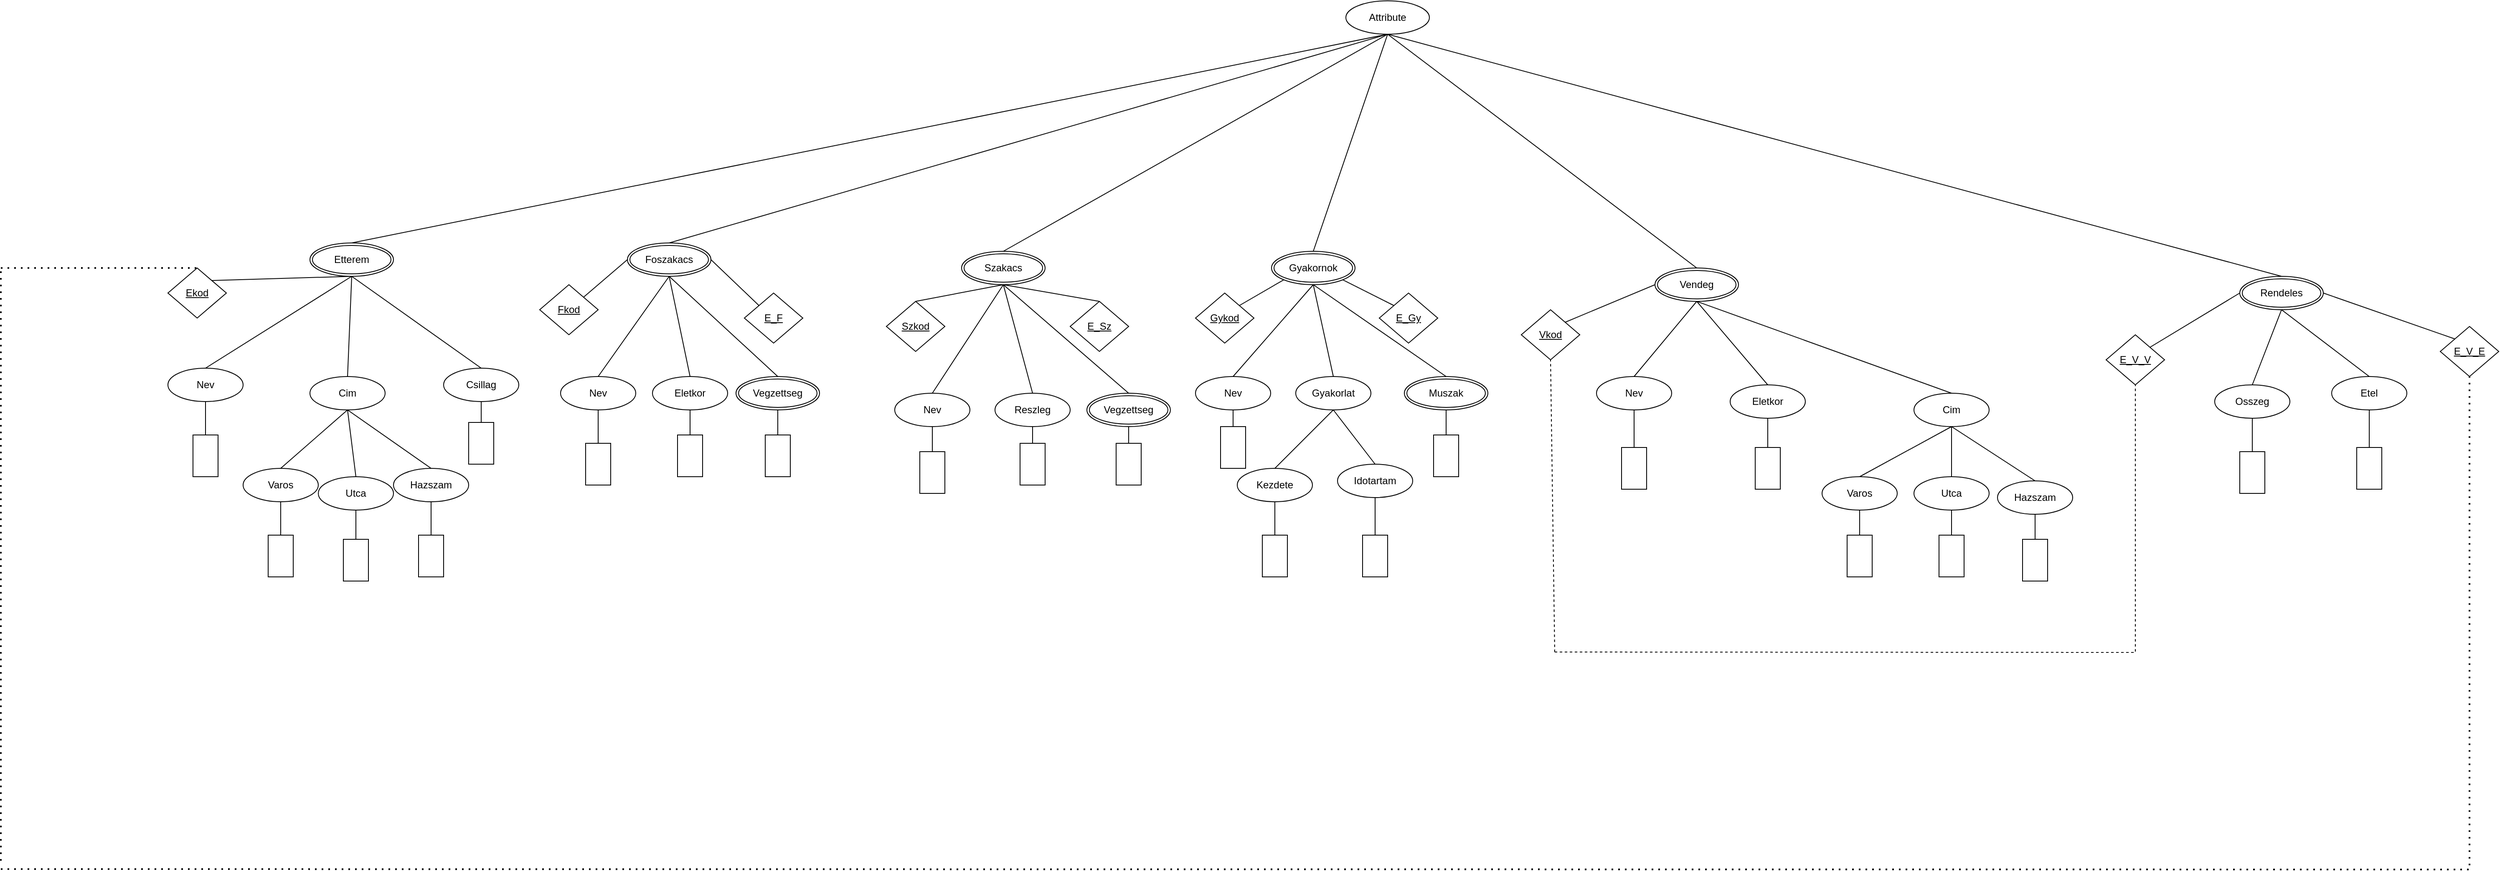 <mxfile version="26.1.3">
  <diagram name="1 oldal" id="F2Vj27kA41SZQ0UNzV0-">
    <mxGraphModel dx="2927" dy="2283" grid="1" gridSize="10" guides="1" tooltips="1" connect="1" arrows="1" fold="1" page="1" pageScale="1" pageWidth="827" pageHeight="1169" math="0" shadow="0">
      <root>
        <mxCell id="0" />
        <mxCell id="1" parent="0" />
        <mxCell id="nWkcbd3g35BIflJlZbBs-1" value="Attribute" style="ellipse;whiteSpace=wrap;html=1;align=center;" vertex="1" parent="1">
          <mxGeometry x="1330" y="-110" width="100" height="40" as="geometry" />
        </mxCell>
        <mxCell id="nWkcbd3g35BIflJlZbBs-2" value="Etterem" style="ellipse;shape=doubleEllipse;margin=3;whiteSpace=wrap;html=1;align=center;" vertex="1" parent="1">
          <mxGeometry x="90" y="180" width="100" height="40" as="geometry" />
        </mxCell>
        <mxCell id="nWkcbd3g35BIflJlZbBs-3" value="Foszakacs" style="ellipse;shape=doubleEllipse;margin=3;whiteSpace=wrap;html=1;align=center;" vertex="1" parent="1">
          <mxGeometry x="470" y="180" width="100" height="40" as="geometry" />
        </mxCell>
        <mxCell id="nWkcbd3g35BIflJlZbBs-4" value="Gyakornok" style="ellipse;shape=doubleEllipse;margin=3;whiteSpace=wrap;html=1;align=center;" vertex="1" parent="1">
          <mxGeometry x="1241" y="190" width="100" height="40" as="geometry" />
        </mxCell>
        <mxCell id="nWkcbd3g35BIflJlZbBs-5" value="Szakacs" style="ellipse;shape=doubleEllipse;margin=3;whiteSpace=wrap;html=1;align=center;" vertex="1" parent="1">
          <mxGeometry x="870" y="190" width="100" height="40" as="geometry" />
        </mxCell>
        <mxCell id="nWkcbd3g35BIflJlZbBs-6" value="Vendeg" style="ellipse;shape=doubleEllipse;margin=3;whiteSpace=wrap;html=1;align=center;" vertex="1" parent="1">
          <mxGeometry x="1700" y="210" width="100" height="40" as="geometry" />
        </mxCell>
        <mxCell id="nWkcbd3g35BIflJlZbBs-7" value="&lt;u&gt;Ekod&lt;/u&gt;" style="shape=rhombus;perimeter=rhombusPerimeter;whiteSpace=wrap;html=1;align=center;" vertex="1" parent="1">
          <mxGeometry x="-80" y="210" width="70" height="60" as="geometry" />
        </mxCell>
        <mxCell id="nWkcbd3g35BIflJlZbBs-8" value="Nev" style="ellipse;whiteSpace=wrap;html=1;align=center;" vertex="1" parent="1">
          <mxGeometry x="-80" y="330" width="90" height="40" as="geometry" />
        </mxCell>
        <mxCell id="nWkcbd3g35BIflJlZbBs-9" value="Cim" style="ellipse;whiteSpace=wrap;html=1;align=center;" vertex="1" parent="1">
          <mxGeometry x="90" y="340" width="90" height="40" as="geometry" />
        </mxCell>
        <mxCell id="nWkcbd3g35BIflJlZbBs-10" value="Csillag" style="ellipse;whiteSpace=wrap;html=1;align=center;" vertex="1" parent="1">
          <mxGeometry x="250" y="330" width="90" height="40" as="geometry" />
        </mxCell>
        <mxCell id="nWkcbd3g35BIflJlZbBs-11" value="Varos" style="ellipse;whiteSpace=wrap;html=1;align=center;" vertex="1" parent="1">
          <mxGeometry x="10" y="450" width="90" height="40" as="geometry" />
        </mxCell>
        <mxCell id="nWkcbd3g35BIflJlZbBs-12" value="Utca" style="ellipse;whiteSpace=wrap;html=1;align=center;" vertex="1" parent="1">
          <mxGeometry x="100" y="460" width="90" height="40" as="geometry" />
        </mxCell>
        <mxCell id="nWkcbd3g35BIflJlZbBs-13" value="Hazszam" style="ellipse;whiteSpace=wrap;html=1;align=center;" vertex="1" parent="1">
          <mxGeometry x="190" y="450" width="90" height="40" as="geometry" />
        </mxCell>
        <mxCell id="nWkcbd3g35BIflJlZbBs-16" value="" style="rounded=0;whiteSpace=wrap;html=1;" vertex="1" parent="1">
          <mxGeometry x="40" y="530" width="30" height="50" as="geometry" />
        </mxCell>
        <mxCell id="nWkcbd3g35BIflJlZbBs-17" value="" style="rounded=0;whiteSpace=wrap;html=1;" vertex="1" parent="1">
          <mxGeometry x="130" y="535" width="30" height="50" as="geometry" />
        </mxCell>
        <mxCell id="nWkcbd3g35BIflJlZbBs-18" value="" style="rounded=0;whiteSpace=wrap;html=1;" vertex="1" parent="1">
          <mxGeometry x="220" y="530" width="30" height="50" as="geometry" />
        </mxCell>
        <mxCell id="nWkcbd3g35BIflJlZbBs-19" value="" style="rounded=0;whiteSpace=wrap;html=1;" vertex="1" parent="1">
          <mxGeometry x="-50" y="410" width="30" height="50" as="geometry" />
        </mxCell>
        <mxCell id="nWkcbd3g35BIflJlZbBs-20" value="" style="rounded=0;whiteSpace=wrap;html=1;" vertex="1" parent="1">
          <mxGeometry x="280" y="395" width="30" height="50" as="geometry" />
        </mxCell>
        <mxCell id="nWkcbd3g35BIflJlZbBs-21" value="&lt;u&gt;Fkod&lt;/u&gt;" style="shape=rhombus;perimeter=rhombusPerimeter;whiteSpace=wrap;html=1;align=center;" vertex="1" parent="1">
          <mxGeometry x="365" y="230" width="70" height="60" as="geometry" />
        </mxCell>
        <mxCell id="nWkcbd3g35BIflJlZbBs-22" value="&lt;u&gt;E_F&lt;/u&gt;" style="shape=rhombus;perimeter=rhombusPerimeter;whiteSpace=wrap;html=1;align=center;" vertex="1" parent="1">
          <mxGeometry x="610" y="240" width="70" height="60" as="geometry" />
        </mxCell>
        <mxCell id="nWkcbd3g35BIflJlZbBs-23" value="Nev" style="ellipse;whiteSpace=wrap;html=1;align=center;" vertex="1" parent="1">
          <mxGeometry x="390" y="340" width="90" height="40" as="geometry" />
        </mxCell>
        <mxCell id="nWkcbd3g35BIflJlZbBs-24" value="Eletkor" style="ellipse;whiteSpace=wrap;html=1;align=center;" vertex="1" parent="1">
          <mxGeometry x="500" y="340" width="90" height="40" as="geometry" />
        </mxCell>
        <mxCell id="nWkcbd3g35BIflJlZbBs-26" value="&lt;u&gt;Szkod&lt;/u&gt;" style="shape=rhombus;perimeter=rhombusPerimeter;whiteSpace=wrap;html=1;align=center;" vertex="1" parent="1">
          <mxGeometry x="780" y="250" width="70" height="60" as="geometry" />
        </mxCell>
        <mxCell id="nWkcbd3g35BIflJlZbBs-27" value="&lt;u&gt;E_Sz&lt;/u&gt;" style="shape=rhombus;perimeter=rhombusPerimeter;whiteSpace=wrap;html=1;align=center;" vertex="1" parent="1">
          <mxGeometry x="1000" y="250" width="70" height="60" as="geometry" />
        </mxCell>
        <mxCell id="nWkcbd3g35BIflJlZbBs-28" value="Nev" style="ellipse;whiteSpace=wrap;html=1;align=center;" vertex="1" parent="1">
          <mxGeometry x="790" y="360" width="90" height="40" as="geometry" />
        </mxCell>
        <mxCell id="nWkcbd3g35BIflJlZbBs-29" value="Reszleg" style="ellipse;whiteSpace=wrap;html=1;align=center;" vertex="1" parent="1">
          <mxGeometry x="910" y="360" width="90" height="40" as="geometry" />
        </mxCell>
        <mxCell id="nWkcbd3g35BIflJlZbBs-31" value="Vegzettseg" style="ellipse;shape=doubleEllipse;margin=3;whiteSpace=wrap;html=1;align=center;" vertex="1" parent="1">
          <mxGeometry x="1020" y="360" width="100" height="40" as="geometry" />
        </mxCell>
        <mxCell id="nWkcbd3g35BIflJlZbBs-32" value="" style="rounded=0;whiteSpace=wrap;html=1;" vertex="1" parent="1">
          <mxGeometry x="820" y="430" width="30" height="50" as="geometry" />
        </mxCell>
        <mxCell id="nWkcbd3g35BIflJlZbBs-33" value="" style="rounded=0;whiteSpace=wrap;html=1;" vertex="1" parent="1">
          <mxGeometry x="940" y="420" width="30" height="50" as="geometry" />
        </mxCell>
        <mxCell id="nWkcbd3g35BIflJlZbBs-34" value="" style="rounded=0;whiteSpace=wrap;html=1;" vertex="1" parent="1">
          <mxGeometry x="1055" y="420" width="30" height="50" as="geometry" />
        </mxCell>
        <mxCell id="nWkcbd3g35BIflJlZbBs-35" value="" style="rounded=0;whiteSpace=wrap;html=1;" vertex="1" parent="1">
          <mxGeometry x="420" y="420" width="30" height="50" as="geometry" />
        </mxCell>
        <mxCell id="nWkcbd3g35BIflJlZbBs-36" value="" style="rounded=0;whiteSpace=wrap;html=1;" vertex="1" parent="1">
          <mxGeometry x="530" y="410" width="30" height="50" as="geometry" />
        </mxCell>
        <mxCell id="nWkcbd3g35BIflJlZbBs-37" value="" style="rounded=0;whiteSpace=wrap;html=1;" vertex="1" parent="1">
          <mxGeometry x="635" y="410" width="30" height="50" as="geometry" />
        </mxCell>
        <mxCell id="nWkcbd3g35BIflJlZbBs-38" value="" style="endArrow=none;html=1;rounded=0;exitX=0.5;exitY=1;exitDx=0;exitDy=0;entryX=0.5;entryY=0;entryDx=0;entryDy=0;" edge="1" parent="1" source="nWkcbd3g35BIflJlZbBs-5" target="nWkcbd3g35BIflJlZbBs-27">
          <mxGeometry width="50" height="50" relative="1" as="geometry">
            <mxPoint x="1030" y="270" as="sourcePoint" />
            <mxPoint x="1080" y="220" as="targetPoint" />
          </mxGeometry>
        </mxCell>
        <mxCell id="nWkcbd3g35BIflJlZbBs-39" value="" style="endArrow=none;html=1;rounded=0;exitX=0.5;exitY=0;exitDx=0;exitDy=0;entryX=0.5;entryY=1;entryDx=0;entryDy=0;" edge="1" parent="1" source="nWkcbd3g35BIflJlZbBs-26" target="nWkcbd3g35BIflJlZbBs-5">
          <mxGeometry width="50" height="50" relative="1" as="geometry">
            <mxPoint x="1030" y="270" as="sourcePoint" />
            <mxPoint x="1080" y="220" as="targetPoint" />
          </mxGeometry>
        </mxCell>
        <mxCell id="nWkcbd3g35BIflJlZbBs-40" value="" style="endArrow=none;html=1;rounded=0;exitX=0.5;exitY=0;exitDx=0;exitDy=0;entryX=0.5;entryY=1;entryDx=0;entryDy=0;" edge="1" parent="1" source="nWkcbd3g35BIflJlZbBs-28" target="nWkcbd3g35BIflJlZbBs-5">
          <mxGeometry width="50" height="50" relative="1" as="geometry">
            <mxPoint x="1030" y="270" as="sourcePoint" />
            <mxPoint x="1080" y="220" as="targetPoint" />
          </mxGeometry>
        </mxCell>
        <mxCell id="nWkcbd3g35BIflJlZbBs-42" value="&lt;u&gt;Gykod&lt;/u&gt;" style="shape=rhombus;perimeter=rhombusPerimeter;whiteSpace=wrap;html=1;align=center;" vertex="1" parent="1">
          <mxGeometry x="1150" y="240" width="70" height="60" as="geometry" />
        </mxCell>
        <mxCell id="nWkcbd3g35BIflJlZbBs-43" value="&lt;u&gt;E_Gy&lt;/u&gt;" style="shape=rhombus;perimeter=rhombusPerimeter;whiteSpace=wrap;html=1;align=center;" vertex="1" parent="1">
          <mxGeometry x="1370" y="240" width="70" height="60" as="geometry" />
        </mxCell>
        <mxCell id="nWkcbd3g35BIflJlZbBs-44" value="Muszak" style="ellipse;shape=doubleEllipse;margin=3;whiteSpace=wrap;html=1;align=center;" vertex="1" parent="1">
          <mxGeometry x="1400" y="340" width="100" height="40" as="geometry" />
        </mxCell>
        <mxCell id="nWkcbd3g35BIflJlZbBs-45" value="Gyakorlat" style="ellipse;whiteSpace=wrap;html=1;align=center;" vertex="1" parent="1">
          <mxGeometry x="1270" y="340" width="90" height="40" as="geometry" />
        </mxCell>
        <mxCell id="nWkcbd3g35BIflJlZbBs-46" value="Nev" style="ellipse;whiteSpace=wrap;html=1;align=center;" vertex="1" parent="1">
          <mxGeometry x="1150" y="340" width="90" height="40" as="geometry" />
        </mxCell>
        <mxCell id="nWkcbd3g35BIflJlZbBs-47" value="Kezdete" style="ellipse;whiteSpace=wrap;html=1;align=center;" vertex="1" parent="1">
          <mxGeometry x="1200" y="450" width="90" height="40" as="geometry" />
        </mxCell>
        <mxCell id="nWkcbd3g35BIflJlZbBs-48" value="Idotartam" style="ellipse;whiteSpace=wrap;html=1;align=center;" vertex="1" parent="1">
          <mxGeometry x="1320" y="445" width="90" height="40" as="geometry" />
        </mxCell>
        <mxCell id="nWkcbd3g35BIflJlZbBs-49" value="" style="rounded=0;whiteSpace=wrap;html=1;" vertex="1" parent="1">
          <mxGeometry x="1180" y="400" width="30" height="50" as="geometry" />
        </mxCell>
        <mxCell id="nWkcbd3g35BIflJlZbBs-50" value="" style="rounded=0;whiteSpace=wrap;html=1;" vertex="1" parent="1">
          <mxGeometry x="1435" y="410" width="30" height="50" as="geometry" />
        </mxCell>
        <mxCell id="nWkcbd3g35BIflJlZbBs-51" value="" style="rounded=0;whiteSpace=wrap;html=1;" vertex="1" parent="1">
          <mxGeometry x="1230" y="530" width="30" height="50" as="geometry" />
        </mxCell>
        <mxCell id="nWkcbd3g35BIflJlZbBs-52" value="" style="rounded=0;whiteSpace=wrap;html=1;" vertex="1" parent="1">
          <mxGeometry x="1350" y="530" width="30" height="50" as="geometry" />
        </mxCell>
        <mxCell id="nWkcbd3g35BIflJlZbBs-53" value="" style="endArrow=none;html=1;rounded=0;entryX=0.5;entryY=1;entryDx=0;entryDy=0;exitX=0.5;exitY=0;exitDx=0;exitDy=0;" edge="1" parent="1" source="nWkcbd3g35BIflJlZbBs-29" target="nWkcbd3g35BIflJlZbBs-5">
          <mxGeometry width="50" height="50" relative="1" as="geometry">
            <mxPoint x="1100" y="380" as="sourcePoint" />
            <mxPoint x="1150" y="330" as="targetPoint" />
          </mxGeometry>
        </mxCell>
        <mxCell id="nWkcbd3g35BIflJlZbBs-54" value="&lt;u&gt;Vkod&lt;/u&gt;" style="shape=rhombus;perimeter=rhombusPerimeter;whiteSpace=wrap;html=1;align=center;" vertex="1" parent="1">
          <mxGeometry x="1540" y="260" width="70" height="60" as="geometry" />
        </mxCell>
        <mxCell id="nWkcbd3g35BIflJlZbBs-55" value="Nev" style="ellipse;whiteSpace=wrap;html=1;align=center;" vertex="1" parent="1">
          <mxGeometry x="1630" y="340" width="90" height="40" as="geometry" />
        </mxCell>
        <mxCell id="nWkcbd3g35BIflJlZbBs-56" value="Eletkor" style="ellipse;whiteSpace=wrap;html=1;align=center;" vertex="1" parent="1">
          <mxGeometry x="1790" y="350" width="90" height="40" as="geometry" />
        </mxCell>
        <mxCell id="nWkcbd3g35BIflJlZbBs-57" value="Cim" style="ellipse;whiteSpace=wrap;html=1;align=center;" vertex="1" parent="1">
          <mxGeometry x="2010" y="360" width="90" height="40" as="geometry" />
        </mxCell>
        <mxCell id="nWkcbd3g35BIflJlZbBs-58" value="Varos" style="ellipse;whiteSpace=wrap;html=1;align=center;" vertex="1" parent="1">
          <mxGeometry x="1900" y="460" width="90" height="40" as="geometry" />
        </mxCell>
        <mxCell id="nWkcbd3g35BIflJlZbBs-59" value="Utca" style="ellipse;whiteSpace=wrap;html=1;align=center;" vertex="1" parent="1">
          <mxGeometry x="2010" y="460" width="90" height="40" as="geometry" />
        </mxCell>
        <mxCell id="nWkcbd3g35BIflJlZbBs-60" value="Hazszam" style="ellipse;whiteSpace=wrap;html=1;align=center;" vertex="1" parent="1">
          <mxGeometry x="2110" y="465" width="90" height="40" as="geometry" />
        </mxCell>
        <mxCell id="nWkcbd3g35BIflJlZbBs-61" value="" style="rounded=0;whiteSpace=wrap;html=1;" vertex="1" parent="1">
          <mxGeometry x="1660" y="425" width="30" height="50" as="geometry" />
        </mxCell>
        <mxCell id="nWkcbd3g35BIflJlZbBs-62" value="" style="rounded=0;whiteSpace=wrap;html=1;" vertex="1" parent="1">
          <mxGeometry x="1820" y="425" width="30" height="50" as="geometry" />
        </mxCell>
        <mxCell id="nWkcbd3g35BIflJlZbBs-63" value="" style="rounded=0;whiteSpace=wrap;html=1;" vertex="1" parent="1">
          <mxGeometry x="1930" y="530" width="30" height="50" as="geometry" />
        </mxCell>
        <mxCell id="nWkcbd3g35BIflJlZbBs-64" value="" style="rounded=0;whiteSpace=wrap;html=1;" vertex="1" parent="1">
          <mxGeometry x="2040" y="530" width="30" height="50" as="geometry" />
        </mxCell>
        <mxCell id="nWkcbd3g35BIflJlZbBs-65" value="" style="rounded=0;whiteSpace=wrap;html=1;" vertex="1" parent="1">
          <mxGeometry x="2140" y="535" width="30" height="50" as="geometry" />
        </mxCell>
        <mxCell id="nWkcbd3g35BIflJlZbBs-66" value="Rendeles" style="ellipse;shape=doubleEllipse;margin=3;whiteSpace=wrap;html=1;align=center;" vertex="1" parent="1">
          <mxGeometry x="2400" y="220" width="100" height="40" as="geometry" />
        </mxCell>
        <mxCell id="nWkcbd3g35BIflJlZbBs-67" value="&lt;u&gt;E_V_V&lt;/u&gt;" style="shape=rhombus;perimeter=rhombusPerimeter;whiteSpace=wrap;html=1;align=center;" vertex="1" parent="1">
          <mxGeometry x="2240" y="290" width="70" height="60" as="geometry" />
        </mxCell>
        <mxCell id="nWkcbd3g35BIflJlZbBs-68" value="Osszeg" style="ellipse;whiteSpace=wrap;html=1;align=center;" vertex="1" parent="1">
          <mxGeometry x="2370" y="350" width="90" height="40" as="geometry" />
        </mxCell>
        <mxCell id="nWkcbd3g35BIflJlZbBs-69" value="Etel" style="ellipse;whiteSpace=wrap;html=1;align=center;" vertex="1" parent="1">
          <mxGeometry x="2510" y="340" width="90" height="40" as="geometry" />
        </mxCell>
        <mxCell id="nWkcbd3g35BIflJlZbBs-70" value="" style="rounded=0;whiteSpace=wrap;html=1;" vertex="1" parent="1">
          <mxGeometry x="2400" y="430" width="30" height="50" as="geometry" />
        </mxCell>
        <mxCell id="nWkcbd3g35BIflJlZbBs-71" value="" style="rounded=0;whiteSpace=wrap;html=1;" vertex="1" parent="1">
          <mxGeometry x="2540" y="425" width="30" height="50" as="geometry" />
        </mxCell>
        <mxCell id="nWkcbd3g35BIflJlZbBs-72" value="&lt;u&gt;E_V_E&lt;/u&gt;" style="shape=rhombus;perimeter=rhombusPerimeter;whiteSpace=wrap;html=1;align=center;" vertex="1" parent="1">
          <mxGeometry x="2640" y="280" width="70" height="60" as="geometry" />
        </mxCell>
        <mxCell id="nWkcbd3g35BIflJlZbBs-73" value="" style="endArrow=none;html=1;rounded=0;entryX=0.5;entryY=1;entryDx=0;entryDy=0;exitX=0.5;exitY=0;exitDx=0;exitDy=0;" edge="1" parent="1" source="nWkcbd3g35BIflJlZbBs-68" target="nWkcbd3g35BIflJlZbBs-66">
          <mxGeometry width="50" height="50" relative="1" as="geometry">
            <mxPoint x="2510" y="410" as="sourcePoint" />
            <mxPoint x="2560" y="360" as="targetPoint" />
          </mxGeometry>
        </mxCell>
        <mxCell id="nWkcbd3g35BIflJlZbBs-74" value="" style="endArrow=none;html=1;rounded=0;entryX=0.5;entryY=1;entryDx=0;entryDy=0;exitX=0.5;exitY=0;exitDx=0;exitDy=0;" edge="1" parent="1" source="nWkcbd3g35BIflJlZbBs-69" target="nWkcbd3g35BIflJlZbBs-66">
          <mxGeometry width="50" height="50" relative="1" as="geometry">
            <mxPoint x="2510" y="410" as="sourcePoint" />
            <mxPoint x="2560" y="360" as="targetPoint" />
          </mxGeometry>
        </mxCell>
        <mxCell id="nWkcbd3g35BIflJlZbBs-75" value="" style="endArrow=none;html=1;rounded=0;entryX=1;entryY=0;entryDx=0;entryDy=0;exitX=0;exitY=0.5;exitDx=0;exitDy=0;" edge="1" parent="1" source="nWkcbd3g35BIflJlZbBs-66" target="nWkcbd3g35BIflJlZbBs-67">
          <mxGeometry width="50" height="50" relative="1" as="geometry">
            <mxPoint x="2425" y="360" as="sourcePoint" />
            <mxPoint x="2460" y="270" as="targetPoint" />
          </mxGeometry>
        </mxCell>
        <mxCell id="nWkcbd3g35BIflJlZbBs-76" value="" style="endArrow=none;html=1;rounded=0;entryX=1;entryY=0.5;entryDx=0;entryDy=0;exitX=0;exitY=0;exitDx=0;exitDy=0;" edge="1" parent="1" source="nWkcbd3g35BIflJlZbBs-72" target="nWkcbd3g35BIflJlZbBs-66">
          <mxGeometry width="50" height="50" relative="1" as="geometry">
            <mxPoint x="2435" y="370" as="sourcePoint" />
            <mxPoint x="2470" y="280" as="targetPoint" />
          </mxGeometry>
        </mxCell>
        <mxCell id="nWkcbd3g35BIflJlZbBs-77" value="" style="endArrow=none;html=1;rounded=0;entryX=0.5;entryY=1;entryDx=0;entryDy=0;exitX=0.5;exitY=0;exitDx=0;exitDy=0;" edge="1" parent="1" source="nWkcbd3g35BIflJlZbBs-70" target="nWkcbd3g35BIflJlZbBs-68">
          <mxGeometry width="50" height="50" relative="1" as="geometry">
            <mxPoint x="2445" y="380" as="sourcePoint" />
            <mxPoint x="2480" y="290" as="targetPoint" />
          </mxGeometry>
        </mxCell>
        <mxCell id="nWkcbd3g35BIflJlZbBs-78" value="" style="endArrow=none;html=1;rounded=0;entryX=0.5;entryY=1;entryDx=0;entryDy=0;exitX=0.5;exitY=0;exitDx=0;exitDy=0;" edge="1" parent="1" source="nWkcbd3g35BIflJlZbBs-71" target="nWkcbd3g35BIflJlZbBs-69">
          <mxGeometry width="50" height="50" relative="1" as="geometry">
            <mxPoint x="2455" y="390" as="sourcePoint" />
            <mxPoint x="2490" y="300" as="targetPoint" />
          </mxGeometry>
        </mxCell>
        <mxCell id="nWkcbd3g35BIflJlZbBs-79" value="" style="endArrow=none;html=1;rounded=0;entryX=0.5;entryY=1;entryDx=0;entryDy=0;exitX=0.5;exitY=0;exitDx=0;exitDy=0;" edge="1" parent="1" source="nWkcbd3g35BIflJlZbBs-55" target="nWkcbd3g35BIflJlZbBs-6">
          <mxGeometry width="50" height="50" relative="1" as="geometry">
            <mxPoint x="1880" y="410" as="sourcePoint" />
            <mxPoint x="1930" y="360" as="targetPoint" />
          </mxGeometry>
        </mxCell>
        <mxCell id="nWkcbd3g35BIflJlZbBs-80" value="" style="endArrow=none;html=1;rounded=0;exitX=0.5;exitY=0;exitDx=0;exitDy=0;entryX=0.5;entryY=1;entryDx=0;entryDy=0;" edge="1" parent="1" source="nWkcbd3g35BIflJlZbBs-56" target="nWkcbd3g35BIflJlZbBs-6">
          <mxGeometry width="50" height="50" relative="1" as="geometry">
            <mxPoint x="1735" y="360" as="sourcePoint" />
            <mxPoint x="1760" y="260" as="targetPoint" />
          </mxGeometry>
        </mxCell>
        <mxCell id="nWkcbd3g35BIflJlZbBs-81" value="" style="endArrow=none;html=1;rounded=0;entryX=0.5;entryY=1;entryDx=0;entryDy=0;exitX=0.5;exitY=0;exitDx=0;exitDy=0;" edge="1" parent="1" source="nWkcbd3g35BIflJlZbBs-57" target="nWkcbd3g35BIflJlZbBs-6">
          <mxGeometry width="50" height="50" relative="1" as="geometry">
            <mxPoint x="1745" y="370" as="sourcePoint" />
            <mxPoint x="1770" y="270" as="targetPoint" />
          </mxGeometry>
        </mxCell>
        <mxCell id="nWkcbd3g35BIflJlZbBs-82" value="" style="endArrow=none;html=1;rounded=0;entryX=0.5;entryY=1;entryDx=0;entryDy=0;exitX=0.5;exitY=0;exitDx=0;exitDy=0;" edge="1" parent="1" source="nWkcbd3g35BIflJlZbBs-58" target="nWkcbd3g35BIflJlZbBs-57">
          <mxGeometry width="50" height="50" relative="1" as="geometry">
            <mxPoint x="1755" y="380" as="sourcePoint" />
            <mxPoint x="1780" y="280" as="targetPoint" />
          </mxGeometry>
        </mxCell>
        <mxCell id="nWkcbd3g35BIflJlZbBs-83" value="" style="endArrow=none;html=1;rounded=0;entryX=0.5;entryY=1;entryDx=0;entryDy=0;exitX=0.5;exitY=0;exitDx=0;exitDy=0;" edge="1" parent="1" source="nWkcbd3g35BIflJlZbBs-59" target="nWkcbd3g35BIflJlZbBs-57">
          <mxGeometry width="50" height="50" relative="1" as="geometry">
            <mxPoint x="1955" y="470" as="sourcePoint" />
            <mxPoint x="2065" y="410" as="targetPoint" />
          </mxGeometry>
        </mxCell>
        <mxCell id="nWkcbd3g35BIflJlZbBs-84" value="" style="endArrow=none;html=1;rounded=0;entryX=0.5;entryY=1;entryDx=0;entryDy=0;exitX=0.5;exitY=0;exitDx=0;exitDy=0;" edge="1" parent="1" source="nWkcbd3g35BIflJlZbBs-60" target="nWkcbd3g35BIflJlZbBs-57">
          <mxGeometry width="50" height="50" relative="1" as="geometry">
            <mxPoint x="1965" y="480" as="sourcePoint" />
            <mxPoint x="2075" y="420" as="targetPoint" />
          </mxGeometry>
        </mxCell>
        <mxCell id="nWkcbd3g35BIflJlZbBs-85" value="" style="endArrow=none;html=1;rounded=0;exitX=0.5;exitY=0;exitDx=0;exitDy=0;entryX=0.5;entryY=1;entryDx=0;entryDy=0;" edge="1" parent="1" source="nWkcbd3g35BIflJlZbBs-63" target="nWkcbd3g35BIflJlZbBs-58">
          <mxGeometry width="50" height="50" relative="1" as="geometry">
            <mxPoint x="1880" y="410" as="sourcePoint" />
            <mxPoint x="1930" y="360" as="targetPoint" />
          </mxGeometry>
        </mxCell>
        <mxCell id="nWkcbd3g35BIflJlZbBs-86" value="" style="endArrow=none;html=1;rounded=0;exitX=0.5;exitY=0;exitDx=0;exitDy=0;entryX=0.5;entryY=1;entryDx=0;entryDy=0;" edge="1" parent="1" source="nWkcbd3g35BIflJlZbBs-64" target="nWkcbd3g35BIflJlZbBs-59">
          <mxGeometry width="50" height="50" relative="1" as="geometry">
            <mxPoint x="1955" y="540" as="sourcePoint" />
            <mxPoint x="1955" y="510" as="targetPoint" />
          </mxGeometry>
        </mxCell>
        <mxCell id="nWkcbd3g35BIflJlZbBs-87" value="" style="endArrow=none;html=1;rounded=0;exitX=0.5;exitY=0;exitDx=0;exitDy=0;entryX=0.5;entryY=1;entryDx=0;entryDy=0;" edge="1" parent="1" source="nWkcbd3g35BIflJlZbBs-65" target="nWkcbd3g35BIflJlZbBs-60">
          <mxGeometry width="50" height="50" relative="1" as="geometry">
            <mxPoint x="1965" y="550" as="sourcePoint" />
            <mxPoint x="1965" y="520" as="targetPoint" />
          </mxGeometry>
        </mxCell>
        <mxCell id="nWkcbd3g35BIflJlZbBs-89" value="" style="endArrow=none;html=1;rounded=0;exitX=0.5;exitY=0;exitDx=0;exitDy=0;entryX=0.5;entryY=1;entryDx=0;entryDy=0;" edge="1" parent="1" source="nWkcbd3g35BIflJlZbBs-62" target="nWkcbd3g35BIflJlZbBs-56">
          <mxGeometry width="50" height="50" relative="1" as="geometry">
            <mxPoint x="1880" y="410" as="sourcePoint" />
            <mxPoint x="1930" y="360" as="targetPoint" />
          </mxGeometry>
        </mxCell>
        <mxCell id="nWkcbd3g35BIflJlZbBs-90" value="" style="endArrow=none;html=1;rounded=0;exitX=0.5;exitY=0;exitDx=0;exitDy=0;entryX=0.5;entryY=1;entryDx=0;entryDy=0;" edge="1" parent="1" source="nWkcbd3g35BIflJlZbBs-61" target="nWkcbd3g35BIflJlZbBs-55">
          <mxGeometry width="50" height="50" relative="1" as="geometry">
            <mxPoint x="1845" y="435" as="sourcePoint" />
            <mxPoint x="1845" y="400" as="targetPoint" />
          </mxGeometry>
        </mxCell>
        <mxCell id="nWkcbd3g35BIflJlZbBs-93" value="" style="endArrow=none;html=1;rounded=0;exitX=0.5;exitY=0;exitDx=0;exitDy=0;entryX=0.5;entryY=1;entryDx=0;entryDy=0;" edge="1" parent="1" source="nWkcbd3g35BIflJlZbBs-2" target="nWkcbd3g35BIflJlZbBs-1">
          <mxGeometry width="50" height="50" relative="1" as="geometry">
            <mxPoint x="760" y="390" as="sourcePoint" />
            <mxPoint x="810" y="340" as="targetPoint" />
          </mxGeometry>
        </mxCell>
        <mxCell id="nWkcbd3g35BIflJlZbBs-96" value="" style="endArrow=none;html=1;rounded=0;exitX=0.5;exitY=0;exitDx=0;exitDy=0;entryX=0.5;entryY=1;entryDx=0;entryDy=0;" edge="1" parent="1" source="nWkcbd3g35BIflJlZbBs-3" target="nWkcbd3g35BIflJlZbBs-1">
          <mxGeometry width="50" height="50" relative="1" as="geometry">
            <mxPoint x="150" y="190" as="sourcePoint" />
            <mxPoint x="1390" y="-60" as="targetPoint" />
          </mxGeometry>
        </mxCell>
        <mxCell id="nWkcbd3g35BIflJlZbBs-97" value="" style="endArrow=none;html=1;rounded=0;exitX=0.5;exitY=0;exitDx=0;exitDy=0;entryX=0.5;entryY=1;entryDx=0;entryDy=0;" edge="1" parent="1" source="nWkcbd3g35BIflJlZbBs-5" target="nWkcbd3g35BIflJlZbBs-1">
          <mxGeometry width="50" height="50" relative="1" as="geometry">
            <mxPoint x="160" y="200" as="sourcePoint" />
            <mxPoint x="1400" y="-50" as="targetPoint" />
          </mxGeometry>
        </mxCell>
        <mxCell id="nWkcbd3g35BIflJlZbBs-98" value="" style="endArrow=none;html=1;rounded=0;exitX=0.5;exitY=0;exitDx=0;exitDy=0;entryX=0.5;entryY=1;entryDx=0;entryDy=0;" edge="1" parent="1" source="nWkcbd3g35BIflJlZbBs-4" target="nWkcbd3g35BIflJlZbBs-1">
          <mxGeometry width="50" height="50" relative="1" as="geometry">
            <mxPoint x="930" y="200" as="sourcePoint" />
            <mxPoint x="1390" y="-60" as="targetPoint" />
          </mxGeometry>
        </mxCell>
        <mxCell id="nWkcbd3g35BIflJlZbBs-99" value="" style="endArrow=none;html=1;rounded=0;exitX=0.5;exitY=0;exitDx=0;exitDy=0;entryX=0.5;entryY=1;entryDx=0;entryDy=0;" edge="1" parent="1" source="nWkcbd3g35BIflJlZbBs-6" target="nWkcbd3g35BIflJlZbBs-1">
          <mxGeometry width="50" height="50" relative="1" as="geometry">
            <mxPoint x="940" y="210" as="sourcePoint" />
            <mxPoint x="1400" y="-50" as="targetPoint" />
          </mxGeometry>
        </mxCell>
        <mxCell id="nWkcbd3g35BIflJlZbBs-100" value="" style="endArrow=none;html=1;rounded=0;exitX=0.5;exitY=0;exitDx=0;exitDy=0;entryX=0.5;entryY=1;entryDx=0;entryDy=0;" edge="1" parent="1" source="nWkcbd3g35BIflJlZbBs-66" target="nWkcbd3g35BIflJlZbBs-1">
          <mxGeometry width="50" height="50" relative="1" as="geometry">
            <mxPoint x="1760" y="220" as="sourcePoint" />
            <mxPoint x="1390" y="-60" as="targetPoint" />
          </mxGeometry>
        </mxCell>
        <mxCell id="nWkcbd3g35BIflJlZbBs-101" value="" style="endArrow=none;html=1;rounded=0;exitX=1;exitY=0;exitDx=0;exitDy=0;entryX=0;entryY=1;entryDx=0;entryDy=0;" edge="1" parent="1" source="nWkcbd3g35BIflJlZbBs-42" target="nWkcbd3g35BIflJlZbBs-4">
          <mxGeometry width="50" height="50" relative="1" as="geometry">
            <mxPoint x="1200" y="320" as="sourcePoint" />
            <mxPoint x="1250" y="270" as="targetPoint" />
          </mxGeometry>
        </mxCell>
        <mxCell id="nWkcbd3g35BIflJlZbBs-102" value="" style="endArrow=none;html=1;rounded=0;entryX=1;entryY=1;entryDx=0;entryDy=0;exitX=0;exitY=0;exitDx=0;exitDy=0;" edge="1" parent="1" source="nWkcbd3g35BIflJlZbBs-43" target="nWkcbd3g35BIflJlZbBs-4">
          <mxGeometry width="50" height="50" relative="1" as="geometry">
            <mxPoint x="1200" y="320" as="sourcePoint" />
            <mxPoint x="1250" y="270" as="targetPoint" />
          </mxGeometry>
        </mxCell>
        <mxCell id="nWkcbd3g35BIflJlZbBs-103" value="" style="endArrow=none;html=1;rounded=0;entryX=0;entryY=0.5;entryDx=0;entryDy=0;exitX=1;exitY=0;exitDx=0;exitDy=0;" edge="1" parent="1" source="nWkcbd3g35BIflJlZbBs-54" target="nWkcbd3g35BIflJlZbBs-6">
          <mxGeometry width="50" height="50" relative="1" as="geometry">
            <mxPoint x="1430" y="320" as="sourcePoint" />
            <mxPoint x="1480" y="270" as="targetPoint" />
          </mxGeometry>
        </mxCell>
        <mxCell id="nWkcbd3g35BIflJlZbBs-104" value="" style="endArrow=none;dashed=1;html=1;rounded=0;entryX=0.5;entryY=1;entryDx=0;entryDy=0;edgeStyle=orthogonalEdgeStyle;" edge="1" parent="1" target="nWkcbd3g35BIflJlZbBs-67">
          <mxGeometry width="50" height="50" relative="1" as="geometry">
            <mxPoint x="1580" y="670" as="sourcePoint" />
            <mxPoint x="2080" y="480" as="targetPoint" />
          </mxGeometry>
        </mxCell>
        <mxCell id="nWkcbd3g35BIflJlZbBs-107" value="" style="endArrow=none;html=1;rounded=0;entryX=0.5;entryY=0;entryDx=0;entryDy=0;exitX=0.5;exitY=1;exitDx=0;exitDy=0;" edge="1" parent="1" source="nWkcbd3g35BIflJlZbBs-4" target="nWkcbd3g35BIflJlZbBs-44">
          <mxGeometry width="50" height="50" relative="1" as="geometry">
            <mxPoint x="1210" y="570" as="sourcePoint" />
            <mxPoint x="1260" y="520" as="targetPoint" />
          </mxGeometry>
        </mxCell>
        <mxCell id="nWkcbd3g35BIflJlZbBs-110" value="" style="endArrow=none;html=1;rounded=0;entryX=0.5;entryY=1;entryDx=0;entryDy=0;exitX=0.5;exitY=0;exitDx=0;exitDy=0;" edge="1" parent="1" source="nWkcbd3g35BIflJlZbBs-50" target="nWkcbd3g35BIflJlZbBs-44">
          <mxGeometry width="50" height="50" relative="1" as="geometry">
            <mxPoint x="1210" y="570" as="sourcePoint" />
            <mxPoint x="1260" y="520" as="targetPoint" />
          </mxGeometry>
        </mxCell>
        <mxCell id="nWkcbd3g35BIflJlZbBs-111" value="" style="endArrow=none;html=1;rounded=0;entryX=0.5;entryY=1;entryDx=0;entryDy=0;exitX=0.5;exitY=0;exitDx=0;exitDy=0;" edge="1" parent="1" source="nWkcbd3g35BIflJlZbBs-51" target="nWkcbd3g35BIflJlZbBs-47">
          <mxGeometry width="50" height="50" relative="1" as="geometry">
            <mxPoint x="1210" y="570" as="sourcePoint" />
            <mxPoint x="1260" y="520" as="targetPoint" />
          </mxGeometry>
        </mxCell>
        <mxCell id="nWkcbd3g35BIflJlZbBs-112" value="" style="endArrow=none;html=1;rounded=0;entryX=0.5;entryY=1;entryDx=0;entryDy=0;exitX=0.5;exitY=0;exitDx=0;exitDy=0;" edge="1" parent="1" source="nWkcbd3g35BIflJlZbBs-52" target="nWkcbd3g35BIflJlZbBs-48">
          <mxGeometry width="50" height="50" relative="1" as="geometry">
            <mxPoint x="1210" y="570" as="sourcePoint" />
            <mxPoint x="1260" y="520" as="targetPoint" />
          </mxGeometry>
        </mxCell>
        <mxCell id="nWkcbd3g35BIflJlZbBs-113" value="" style="endArrow=none;html=1;rounded=0;entryX=0.5;entryY=1;entryDx=0;entryDy=0;exitX=1;exitY=0;exitDx=0;exitDy=0;" edge="1" parent="1" source="nWkcbd3g35BIflJlZbBs-7" target="nWkcbd3g35BIflJlZbBs-2">
          <mxGeometry width="50" height="50" relative="1" as="geometry">
            <mxPoint x="190" y="570" as="sourcePoint" />
            <mxPoint x="240" y="520" as="targetPoint" />
          </mxGeometry>
        </mxCell>
        <mxCell id="nWkcbd3g35BIflJlZbBs-114" value="" style="endArrow=none;html=1;rounded=0;entryX=0.5;entryY=1;entryDx=0;entryDy=0;exitX=0.5;exitY=0;exitDx=0;exitDy=0;" edge="1" parent="1" source="nWkcbd3g35BIflJlZbBs-8" target="nWkcbd3g35BIflJlZbBs-2">
          <mxGeometry width="50" height="50" relative="1" as="geometry">
            <mxPoint x="-17" y="235" as="sourcePoint" />
            <mxPoint x="150" y="230" as="targetPoint" />
          </mxGeometry>
        </mxCell>
        <mxCell id="nWkcbd3g35BIflJlZbBs-115" value="" style="endArrow=none;html=1;rounded=0;entryX=0.5;entryY=1;entryDx=0;entryDy=0;exitX=0.5;exitY=0;exitDx=0;exitDy=0;" edge="1" parent="1" source="nWkcbd3g35BIflJlZbBs-9" target="nWkcbd3g35BIflJlZbBs-2">
          <mxGeometry width="50" height="50" relative="1" as="geometry">
            <mxPoint x="-25" y="340" as="sourcePoint" />
            <mxPoint x="150" y="230" as="targetPoint" />
          </mxGeometry>
        </mxCell>
        <mxCell id="nWkcbd3g35BIflJlZbBs-116" value="" style="endArrow=none;html=1;rounded=0;entryX=0.5;entryY=1;entryDx=0;entryDy=0;exitX=0.5;exitY=0;exitDx=0;exitDy=0;" edge="1" parent="1" source="nWkcbd3g35BIflJlZbBs-10" target="nWkcbd3g35BIflJlZbBs-2">
          <mxGeometry width="50" height="50" relative="1" as="geometry">
            <mxPoint x="145" y="350" as="sourcePoint" />
            <mxPoint x="150" y="230" as="targetPoint" />
          </mxGeometry>
        </mxCell>
        <mxCell id="nWkcbd3g35BIflJlZbBs-117" value="" style="endArrow=none;html=1;rounded=0;entryX=0.5;entryY=1;entryDx=0;entryDy=0;exitX=0.5;exitY=0;exitDx=0;exitDy=0;" edge="1" parent="1" source="nWkcbd3g35BIflJlZbBs-12" target="nWkcbd3g35BIflJlZbBs-9">
          <mxGeometry width="50" height="50" relative="1" as="geometry">
            <mxPoint x="155" y="360" as="sourcePoint" />
            <mxPoint x="160" y="240" as="targetPoint" />
          </mxGeometry>
        </mxCell>
        <mxCell id="nWkcbd3g35BIflJlZbBs-118" value="" style="endArrow=none;html=1;rounded=0;entryX=0.5;entryY=1;entryDx=0;entryDy=0;exitX=0.5;exitY=0;exitDx=0;exitDy=0;" edge="1" parent="1" source="nWkcbd3g35BIflJlZbBs-13" target="nWkcbd3g35BIflJlZbBs-9">
          <mxGeometry width="50" height="50" relative="1" as="geometry">
            <mxPoint x="165" y="370" as="sourcePoint" />
            <mxPoint x="170" y="250" as="targetPoint" />
          </mxGeometry>
        </mxCell>
        <mxCell id="nWkcbd3g35BIflJlZbBs-119" value="" style="endArrow=none;html=1;rounded=0;entryX=0.5;entryY=1;entryDx=0;entryDy=0;exitX=0.5;exitY=0;exitDx=0;exitDy=0;" edge="1" parent="1" source="nWkcbd3g35BIflJlZbBs-11" target="nWkcbd3g35BIflJlZbBs-9">
          <mxGeometry width="50" height="50" relative="1" as="geometry">
            <mxPoint x="175" y="380" as="sourcePoint" />
            <mxPoint x="180" y="260" as="targetPoint" />
          </mxGeometry>
        </mxCell>
        <mxCell id="nWkcbd3g35BIflJlZbBs-120" value="" style="endArrow=none;html=1;rounded=0;entryX=0.5;entryY=1;entryDx=0;entryDy=0;exitX=0.5;exitY=0;exitDx=0;exitDy=0;" edge="1" parent="1" source="nWkcbd3g35BIflJlZbBs-19" target="nWkcbd3g35BIflJlZbBs-8">
          <mxGeometry width="50" height="50" relative="1" as="geometry">
            <mxPoint x="185" y="390" as="sourcePoint" />
            <mxPoint x="190" y="270" as="targetPoint" />
          </mxGeometry>
        </mxCell>
        <mxCell id="nWkcbd3g35BIflJlZbBs-121" value="" style="endArrow=none;html=1;rounded=0;entryX=0.5;entryY=1;entryDx=0;entryDy=0;exitX=0.5;exitY=0;exitDx=0;exitDy=0;" edge="1" parent="1" source="nWkcbd3g35BIflJlZbBs-16" target="nWkcbd3g35BIflJlZbBs-11">
          <mxGeometry width="50" height="50" relative="1" as="geometry">
            <mxPoint x="195" y="400" as="sourcePoint" />
            <mxPoint x="200" y="280" as="targetPoint" />
          </mxGeometry>
        </mxCell>
        <mxCell id="nWkcbd3g35BIflJlZbBs-122" value="" style="endArrow=none;html=1;rounded=0;entryX=0.5;entryY=1;entryDx=0;entryDy=0;exitX=0.5;exitY=0;exitDx=0;exitDy=0;" edge="1" parent="1" source="nWkcbd3g35BIflJlZbBs-17" target="nWkcbd3g35BIflJlZbBs-12">
          <mxGeometry width="50" height="50" relative="1" as="geometry">
            <mxPoint x="205" y="410" as="sourcePoint" />
            <mxPoint x="210" y="290" as="targetPoint" />
          </mxGeometry>
        </mxCell>
        <mxCell id="nWkcbd3g35BIflJlZbBs-123" value="" style="endArrow=none;html=1;rounded=0;entryX=0.5;entryY=1;entryDx=0;entryDy=0;exitX=0.5;exitY=0;exitDx=0;exitDy=0;" edge="1" parent="1" source="nWkcbd3g35BIflJlZbBs-18" target="nWkcbd3g35BIflJlZbBs-13">
          <mxGeometry width="50" height="50" relative="1" as="geometry">
            <mxPoint x="215" y="420" as="sourcePoint" />
            <mxPoint x="220" y="300" as="targetPoint" />
          </mxGeometry>
        </mxCell>
        <mxCell id="nWkcbd3g35BIflJlZbBs-124" value="Vegzettseg" style="ellipse;shape=doubleEllipse;margin=3;whiteSpace=wrap;html=1;align=center;" vertex="1" parent="1">
          <mxGeometry x="600" y="340" width="100" height="40" as="geometry" />
        </mxCell>
        <mxCell id="nWkcbd3g35BIflJlZbBs-125" value="" style="endArrow=none;html=1;rounded=0;entryX=0.5;entryY=1;entryDx=0;entryDy=0;exitX=0.5;exitY=0;exitDx=0;exitDy=0;" edge="1" parent="1" source="nWkcbd3g35BIflJlZbBs-20" target="nWkcbd3g35BIflJlZbBs-10">
          <mxGeometry width="50" height="50" relative="1" as="geometry">
            <mxPoint x="-35" y="440" as="sourcePoint" />
            <mxPoint x="-25" y="380" as="targetPoint" />
          </mxGeometry>
        </mxCell>
        <mxCell id="nWkcbd3g35BIflJlZbBs-126" value="" style="endArrow=none;html=1;rounded=0;entryX=1;entryY=0;entryDx=0;entryDy=0;exitX=0;exitY=0.5;exitDx=0;exitDy=0;" edge="1" parent="1" source="nWkcbd3g35BIflJlZbBs-3" target="nWkcbd3g35BIflJlZbBs-21">
          <mxGeometry width="50" height="50" relative="1" as="geometry">
            <mxPoint x="325" y="430" as="sourcePoint" />
            <mxPoint x="305" y="380" as="targetPoint" />
          </mxGeometry>
        </mxCell>
        <mxCell id="nWkcbd3g35BIflJlZbBs-127" value="" style="endArrow=none;html=1;rounded=0;entryX=1;entryY=0.5;entryDx=0;entryDy=0;exitX=0;exitY=0;exitDx=0;exitDy=0;" edge="1" parent="1" source="nWkcbd3g35BIflJlZbBs-22" target="nWkcbd3g35BIflJlZbBs-3">
          <mxGeometry width="50" height="50" relative="1" as="geometry">
            <mxPoint x="335" y="440" as="sourcePoint" />
            <mxPoint x="315" y="390" as="targetPoint" />
          </mxGeometry>
        </mxCell>
        <mxCell id="nWkcbd3g35BIflJlZbBs-128" value="" style="endArrow=none;html=1;rounded=0;entryX=0.5;entryY=1;entryDx=0;entryDy=0;exitX=0.5;exitY=0;exitDx=0;exitDy=0;" edge="1" parent="1" source="nWkcbd3g35BIflJlZbBs-23" target="nWkcbd3g35BIflJlZbBs-3">
          <mxGeometry width="50" height="50" relative="1" as="geometry">
            <mxPoint x="345" y="450" as="sourcePoint" />
            <mxPoint x="325" y="400" as="targetPoint" />
          </mxGeometry>
        </mxCell>
        <mxCell id="nWkcbd3g35BIflJlZbBs-129" value="" style="endArrow=none;html=1;rounded=0;entryX=0.5;entryY=1;entryDx=0;entryDy=0;exitX=0.5;exitY=0;exitDx=0;exitDy=0;" edge="1" parent="1" source="nWkcbd3g35BIflJlZbBs-24" target="nWkcbd3g35BIflJlZbBs-3">
          <mxGeometry width="50" height="50" relative="1" as="geometry">
            <mxPoint x="355" y="460" as="sourcePoint" />
            <mxPoint x="335" y="410" as="targetPoint" />
          </mxGeometry>
        </mxCell>
        <mxCell id="nWkcbd3g35BIflJlZbBs-130" value="" style="endArrow=none;html=1;rounded=0;entryX=0.5;entryY=1;entryDx=0;entryDy=0;exitX=0.5;exitY=0;exitDx=0;exitDy=0;" edge="1" parent="1" source="nWkcbd3g35BIflJlZbBs-124" target="nWkcbd3g35BIflJlZbBs-3">
          <mxGeometry width="50" height="50" relative="1" as="geometry">
            <mxPoint x="365" y="470" as="sourcePoint" />
            <mxPoint x="345" y="420" as="targetPoint" />
          </mxGeometry>
        </mxCell>
        <mxCell id="nWkcbd3g35BIflJlZbBs-131" value="" style="endArrow=none;html=1;rounded=0;entryX=0.5;entryY=1;entryDx=0;entryDy=0;exitX=0.5;exitY=0;exitDx=0;exitDy=0;" edge="1" parent="1" source="nWkcbd3g35BIflJlZbBs-35" target="nWkcbd3g35BIflJlZbBs-23">
          <mxGeometry width="50" height="50" relative="1" as="geometry">
            <mxPoint x="375" y="480" as="sourcePoint" />
            <mxPoint x="355" y="430" as="targetPoint" />
          </mxGeometry>
        </mxCell>
        <mxCell id="nWkcbd3g35BIflJlZbBs-132" value="" style="endArrow=none;html=1;rounded=0;entryX=0.5;entryY=1;entryDx=0;entryDy=0;exitX=0.5;exitY=0;exitDx=0;exitDy=0;" edge="1" parent="1" source="nWkcbd3g35BIflJlZbBs-36" target="nWkcbd3g35BIflJlZbBs-24">
          <mxGeometry width="50" height="50" relative="1" as="geometry">
            <mxPoint x="385" y="490" as="sourcePoint" />
            <mxPoint x="365" y="440" as="targetPoint" />
          </mxGeometry>
        </mxCell>
        <mxCell id="nWkcbd3g35BIflJlZbBs-133" value="" style="endArrow=none;html=1;rounded=0;entryX=0.5;entryY=1;entryDx=0;entryDy=0;exitX=0.5;exitY=0;exitDx=0;exitDy=0;" edge="1" parent="1" source="nWkcbd3g35BIflJlZbBs-37" target="nWkcbd3g35BIflJlZbBs-124">
          <mxGeometry width="50" height="50" relative="1" as="geometry">
            <mxPoint x="395" y="500" as="sourcePoint" />
            <mxPoint x="375" y="450" as="targetPoint" />
          </mxGeometry>
        </mxCell>
        <mxCell id="nWkcbd3g35BIflJlZbBs-134" value="" style="endArrow=none;html=1;rounded=0;entryX=0.5;entryY=1;entryDx=0;entryDy=0;exitX=0.5;exitY=0;exitDx=0;exitDy=0;" edge="1" parent="1" source="nWkcbd3g35BIflJlZbBs-31" target="nWkcbd3g35BIflJlZbBs-5">
          <mxGeometry width="50" height="50" relative="1" as="geometry">
            <mxPoint x="830" y="310" as="sourcePoint" />
            <mxPoint x="880" y="260" as="targetPoint" />
          </mxGeometry>
        </mxCell>
        <mxCell id="nWkcbd3g35BIflJlZbBs-135" value="" style="endArrow=none;html=1;rounded=0;exitX=0.5;exitY=0;exitDx=0;exitDy=0;entryX=0.5;entryY=1;entryDx=0;entryDy=0;" edge="1" parent="1" source="nWkcbd3g35BIflJlZbBs-32" target="nWkcbd3g35BIflJlZbBs-28">
          <mxGeometry width="50" height="50" relative="1" as="geometry">
            <mxPoint x="830" y="310" as="sourcePoint" />
            <mxPoint x="880" y="260" as="targetPoint" />
          </mxGeometry>
        </mxCell>
        <mxCell id="nWkcbd3g35BIflJlZbBs-136" value="" style="endArrow=none;html=1;rounded=0;entryX=0.5;entryY=1;entryDx=0;entryDy=0;exitX=0.5;exitY=0;exitDx=0;exitDy=0;" edge="1" parent="1" source="nWkcbd3g35BIflJlZbBs-33" target="nWkcbd3g35BIflJlZbBs-29">
          <mxGeometry width="50" height="50" relative="1" as="geometry">
            <mxPoint x="830" y="310" as="sourcePoint" />
            <mxPoint x="880" y="260" as="targetPoint" />
          </mxGeometry>
        </mxCell>
        <mxCell id="nWkcbd3g35BIflJlZbBs-137" value="" style="endArrow=none;html=1;rounded=0;entryX=0.5;entryY=1;entryDx=0;entryDy=0;exitX=0.5;exitY=0;exitDx=0;exitDy=0;" edge="1" parent="1" source="nWkcbd3g35BIflJlZbBs-34" target="nWkcbd3g35BIflJlZbBs-31">
          <mxGeometry width="50" height="50" relative="1" as="geometry">
            <mxPoint x="830" y="310" as="sourcePoint" />
            <mxPoint x="880" y="260" as="targetPoint" />
          </mxGeometry>
        </mxCell>
        <mxCell id="nWkcbd3g35BIflJlZbBs-138" value="" style="endArrow=none;html=1;rounded=0;entryX=0.5;entryY=1;entryDx=0;entryDy=0;exitX=0.5;exitY=0;exitDx=0;exitDy=0;" edge="1" parent="1" source="nWkcbd3g35BIflJlZbBs-49" target="nWkcbd3g35BIflJlZbBs-46">
          <mxGeometry width="50" height="50" relative="1" as="geometry">
            <mxPoint x="1080" y="310" as="sourcePoint" />
            <mxPoint x="1130" y="260" as="targetPoint" />
          </mxGeometry>
        </mxCell>
        <mxCell id="nWkcbd3g35BIflJlZbBs-139" value="" style="endArrow=none;html=1;rounded=0;entryX=0.5;entryY=1;entryDx=0;entryDy=0;exitX=0.5;exitY=0;exitDx=0;exitDy=0;" edge="1" parent="1" source="nWkcbd3g35BIflJlZbBs-46" target="nWkcbd3g35BIflJlZbBs-4">
          <mxGeometry width="50" height="50" relative="1" as="geometry">
            <mxPoint x="1080" y="310" as="sourcePoint" />
            <mxPoint x="1130" y="260" as="targetPoint" />
          </mxGeometry>
        </mxCell>
        <mxCell id="nWkcbd3g35BIflJlZbBs-140" value="" style="endArrow=none;html=1;rounded=0;entryX=0.5;entryY=1;entryDx=0;entryDy=0;exitX=0.5;exitY=0;exitDx=0;exitDy=0;" edge="1" parent="1" source="nWkcbd3g35BIflJlZbBs-45" target="nWkcbd3g35BIflJlZbBs-4">
          <mxGeometry width="50" height="50" relative="1" as="geometry">
            <mxPoint x="1080" y="310" as="sourcePoint" />
            <mxPoint x="1130" y="260" as="targetPoint" />
          </mxGeometry>
        </mxCell>
        <mxCell id="nWkcbd3g35BIflJlZbBs-141" value="" style="endArrow=none;html=1;rounded=0;entryX=0.5;entryY=1;entryDx=0;entryDy=0;exitX=0.5;exitY=0;exitDx=0;exitDy=0;" edge="1" parent="1" source="nWkcbd3g35BIflJlZbBs-47" target="nWkcbd3g35BIflJlZbBs-45">
          <mxGeometry width="50" height="50" relative="1" as="geometry">
            <mxPoint x="1080" y="310" as="sourcePoint" />
            <mxPoint x="1130" y="260" as="targetPoint" />
          </mxGeometry>
        </mxCell>
        <mxCell id="nWkcbd3g35BIflJlZbBs-142" value="" style="endArrow=none;html=1;rounded=0;entryX=0.5;entryY=1;entryDx=0;entryDy=0;exitX=0.5;exitY=0;exitDx=0;exitDy=0;" edge="1" parent="1" source="nWkcbd3g35BIflJlZbBs-48" target="nWkcbd3g35BIflJlZbBs-45">
          <mxGeometry width="50" height="50" relative="1" as="geometry">
            <mxPoint x="1080" y="310" as="sourcePoint" />
            <mxPoint x="1130" y="260" as="targetPoint" />
          </mxGeometry>
        </mxCell>
        <mxCell id="nWkcbd3g35BIflJlZbBs-146" value="" style="endArrow=none;dashed=1;html=1;rounded=0;entryX=0.5;entryY=1;entryDx=0;entryDy=0;" edge="1" parent="1" target="nWkcbd3g35BIflJlZbBs-54">
          <mxGeometry width="50" height="50" relative="1" as="geometry">
            <mxPoint x="1580" y="670" as="sourcePoint" />
            <mxPoint x="2130" y="260" as="targetPoint" />
          </mxGeometry>
        </mxCell>
        <mxCell id="nWkcbd3g35BIflJlZbBs-147" value="" style="endArrow=none;dashed=1;html=1;dashPattern=1 3;strokeWidth=2;rounded=0;entryX=0.5;entryY=1;entryDx=0;entryDy=0;edgeStyle=orthogonalEdgeStyle;" edge="1" parent="1" target="nWkcbd3g35BIflJlZbBs-72">
          <mxGeometry width="50" height="50" relative="1" as="geometry">
            <mxPoint x="-280" y="930" as="sourcePoint" />
            <mxPoint x="2660" y="370" as="targetPoint" />
          </mxGeometry>
        </mxCell>
        <mxCell id="nWkcbd3g35BIflJlZbBs-148" value="" style="endArrow=none;dashed=1;html=1;dashPattern=1 3;strokeWidth=2;rounded=0;" edge="1" parent="1">
          <mxGeometry width="50" height="50" relative="1" as="geometry">
            <mxPoint x="-280" y="920" as="sourcePoint" />
            <mxPoint x="-280" y="210" as="targetPoint" />
          </mxGeometry>
        </mxCell>
        <mxCell id="nWkcbd3g35BIflJlZbBs-149" value="" style="endArrow=none;dashed=1;html=1;dashPattern=1 3;strokeWidth=2;rounded=0;entryX=0.5;entryY=0;entryDx=0;entryDy=0;strokeColor=default;" edge="1" parent="1" target="nWkcbd3g35BIflJlZbBs-7">
          <mxGeometry width="50" height="50" relative="1" as="geometry">
            <mxPoint x="-280" y="210" as="sourcePoint" />
            <mxPoint x="-170" y="430" as="targetPoint" />
          </mxGeometry>
        </mxCell>
        <mxCell id="nWkcbd3g35BIflJlZbBs-150" value="" style="endArrow=classic;html=1;rounded=0;" edge="1" parent="1">
          <mxGeometry width="50" height="50" relative="1" as="geometry">
            <mxPoint x="-170" y="430" as="sourcePoint" />
            <mxPoint x="-170" y="430" as="targetPoint" />
          </mxGeometry>
        </mxCell>
      </root>
    </mxGraphModel>
  </diagram>
</mxfile>
